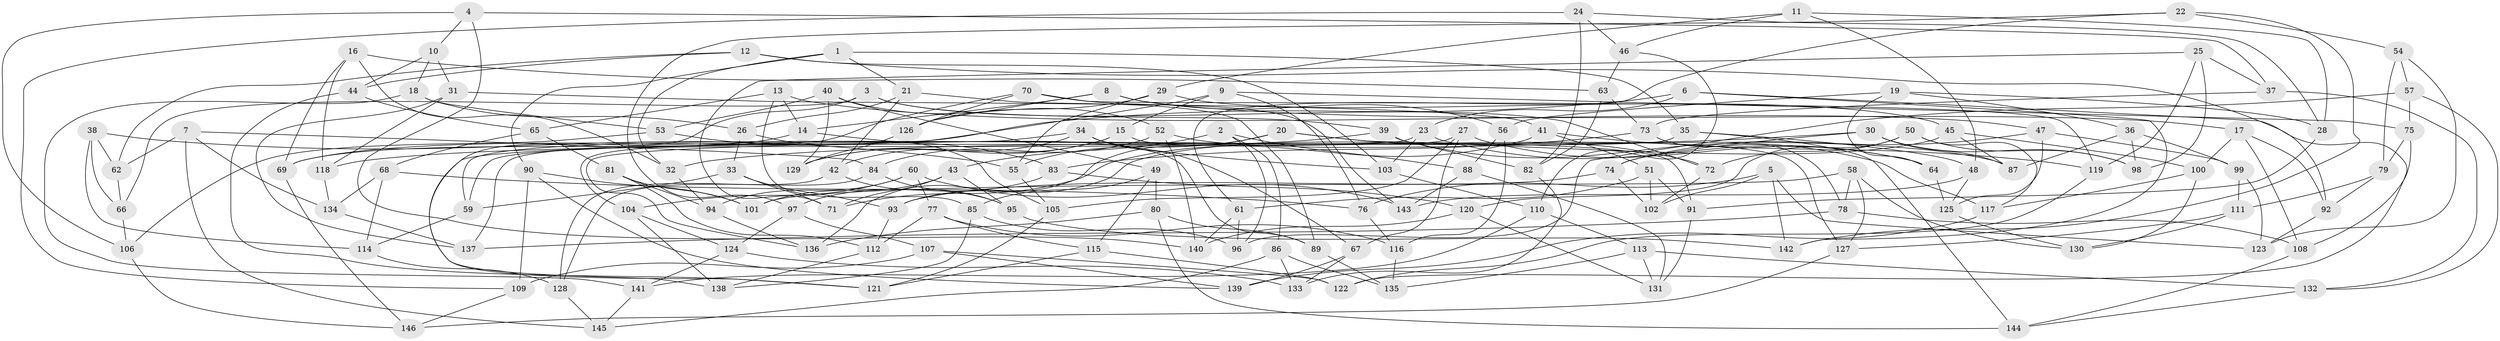// coarse degree distribution, {4: 0.41304347826086957, 6: 0.5652173913043478, 5: 0.021739130434782608}
// Generated by graph-tools (version 1.1) at 2025/42/03/06/25 10:42:18]
// undirected, 146 vertices, 292 edges
graph export_dot {
graph [start="1"]
  node [color=gray90,style=filled];
  1;
  2;
  3;
  4;
  5;
  6;
  7;
  8;
  9;
  10;
  11;
  12;
  13;
  14;
  15;
  16;
  17;
  18;
  19;
  20;
  21;
  22;
  23;
  24;
  25;
  26;
  27;
  28;
  29;
  30;
  31;
  32;
  33;
  34;
  35;
  36;
  37;
  38;
  39;
  40;
  41;
  42;
  43;
  44;
  45;
  46;
  47;
  48;
  49;
  50;
  51;
  52;
  53;
  54;
  55;
  56;
  57;
  58;
  59;
  60;
  61;
  62;
  63;
  64;
  65;
  66;
  67;
  68;
  69;
  70;
  71;
  72;
  73;
  74;
  75;
  76;
  77;
  78;
  79;
  80;
  81;
  82;
  83;
  84;
  85;
  86;
  87;
  88;
  89;
  90;
  91;
  92;
  93;
  94;
  95;
  96;
  97;
  98;
  99;
  100;
  101;
  102;
  103;
  104;
  105;
  106;
  107;
  108;
  109;
  110;
  111;
  112;
  113;
  114;
  115;
  116;
  117;
  118;
  119;
  120;
  121;
  122;
  123;
  124;
  125;
  126;
  127;
  128;
  129;
  130;
  131;
  132;
  133;
  134;
  135;
  136;
  137;
  138;
  139;
  140;
  141;
  142;
  143;
  144;
  145;
  146;
  1 -- 32;
  1 -- 21;
  1 -- 90;
  1 -- 35;
  2 -- 88;
  2 -- 43;
  2 -- 96;
  2 -- 86;
  3 -- 39;
  3 -- 66;
  3 -- 121;
  3 -- 72;
  4 -- 37;
  4 -- 10;
  4 -- 140;
  4 -- 106;
  5 -- 142;
  5 -- 76;
  5 -- 123;
  5 -- 102;
  6 -- 142;
  6 -- 69;
  6 -- 122;
  6 -- 23;
  7 -- 134;
  7 -- 62;
  7 -- 145;
  7 -- 84;
  8 -- 17;
  8 -- 14;
  8 -- 56;
  8 -- 126;
  9 -- 76;
  9 -- 15;
  9 -- 138;
  9 -- 75;
  10 -- 31;
  10 -- 44;
  10 -- 18;
  11 -- 48;
  11 -- 28;
  11 -- 29;
  11 -- 46;
  12 -- 62;
  12 -- 92;
  12 -- 44;
  12 -- 103;
  13 -- 85;
  13 -- 47;
  13 -- 65;
  13 -- 14;
  14 -- 89;
  14 -- 69;
  15 -- 129;
  15 -- 127;
  15 -- 42;
  16 -- 63;
  16 -- 32;
  16 -- 118;
  16 -- 69;
  17 -- 108;
  17 -- 92;
  17 -- 100;
  18 -- 53;
  18 -- 26;
  18 -- 141;
  19 -- 64;
  19 -- 56;
  19 -- 36;
  19 -- 28;
  20 -- 55;
  20 -- 136;
  20 -- 91;
  20 -- 72;
  21 -- 42;
  21 -- 26;
  21 -- 89;
  22 -- 142;
  22 -- 97;
  22 -- 61;
  22 -- 54;
  23 -- 64;
  23 -- 59;
  23 -- 103;
  24 -- 46;
  24 -- 109;
  24 -- 82;
  24 -- 28;
  25 -- 37;
  25 -- 71;
  25 -- 98;
  25 -- 119;
  26 -- 105;
  26 -- 33;
  27 -- 67;
  27 -- 64;
  27 -- 59;
  27 -- 105;
  28 -- 91;
  29 -- 45;
  29 -- 126;
  29 -- 55;
  30 -- 98;
  30 -- 87;
  30 -- 32;
  30 -- 74;
  31 -- 137;
  31 -- 118;
  31 -- 41;
  32 -- 94;
  33 -- 59;
  33 -- 71;
  33 -- 93;
  34 -- 103;
  34 -- 129;
  34 -- 136;
  34 -- 67;
  35 -- 48;
  35 -- 137;
  35 -- 144;
  36 -- 87;
  36 -- 98;
  36 -- 99;
  37 -- 132;
  37 -- 73;
  38 -- 114;
  38 -- 62;
  38 -- 66;
  38 -- 55;
  39 -- 117;
  39 -- 82;
  39 -- 118;
  40 -- 52;
  40 -- 53;
  40 -- 129;
  40 -- 49;
  41 -- 51;
  41 -- 71;
  41 -- 119;
  42 -- 128;
  42 -- 95;
  43 -- 95;
  43 -- 101;
  43 -- 71;
  44 -- 65;
  44 -- 121;
  45 -- 100;
  45 -- 87;
  45 -- 93;
  46 -- 63;
  46 -- 110;
  47 -- 99;
  47 -- 74;
  47 -- 125;
  48 -- 125;
  48 -- 143;
  49 -- 80;
  49 -- 115;
  49 -- 85;
  50 -- 120;
  50 -- 98;
  50 -- 72;
  50 -- 117;
  51 -- 61;
  51 -- 91;
  51 -- 102;
  52 -- 87;
  52 -- 140;
  52 -- 84;
  53 -- 83;
  53 -- 106;
  54 -- 79;
  54 -- 123;
  54 -- 57;
  55 -- 105;
  56 -- 116;
  56 -- 88;
  57 -- 75;
  57 -- 132;
  57 -- 96;
  58 -- 78;
  58 -- 130;
  58 -- 101;
  58 -- 127;
  59 -- 114;
  60 -- 94;
  60 -- 143;
  60 -- 77;
  60 -- 104;
  61 -- 140;
  61 -- 96;
  62 -- 66;
  63 -- 73;
  63 -- 82;
  64 -- 125;
  65 -- 81;
  65 -- 68;
  66 -- 106;
  67 -- 139;
  67 -- 133;
  68 -- 76;
  68 -- 134;
  68 -- 114;
  69 -- 146;
  70 -- 143;
  70 -- 119;
  70 -- 126;
  70 -- 104;
  72 -- 102;
  73 -- 78;
  73 -- 83;
  74 -- 93;
  74 -- 102;
  75 -- 108;
  75 -- 79;
  76 -- 116;
  77 -- 112;
  77 -- 116;
  77 -- 115;
  78 -- 137;
  78 -- 108;
  79 -- 92;
  79 -- 111;
  80 -- 136;
  80 -- 89;
  80 -- 144;
  81 -- 94;
  81 -- 112;
  81 -- 101;
  82 -- 133;
  83 -- 120;
  83 -- 97;
  84 -- 128;
  84 -- 95;
  85 -- 96;
  85 -- 138;
  86 -- 145;
  86 -- 133;
  86 -- 135;
  88 -- 131;
  88 -- 143;
  89 -- 135;
  90 -- 139;
  90 -- 101;
  90 -- 109;
  91 -- 131;
  92 -- 123;
  93 -- 112;
  94 -- 136;
  95 -- 142;
  97 -- 107;
  97 -- 124;
  99 -- 123;
  99 -- 111;
  100 -- 130;
  100 -- 117;
  103 -- 110;
  104 -- 138;
  104 -- 124;
  105 -- 121;
  106 -- 146;
  107 -- 122;
  107 -- 109;
  107 -- 139;
  108 -- 144;
  109 -- 146;
  110 -- 141;
  110 -- 113;
  111 -- 130;
  111 -- 127;
  112 -- 138;
  113 -- 135;
  113 -- 131;
  113 -- 132;
  114 -- 128;
  115 -- 121;
  115 -- 122;
  116 -- 135;
  117 -- 139;
  118 -- 134;
  119 -- 122;
  120 -- 140;
  120 -- 131;
  124 -- 141;
  124 -- 133;
  125 -- 130;
  126 -- 129;
  127 -- 146;
  128 -- 145;
  132 -- 144;
  134 -- 137;
  141 -- 145;
}
